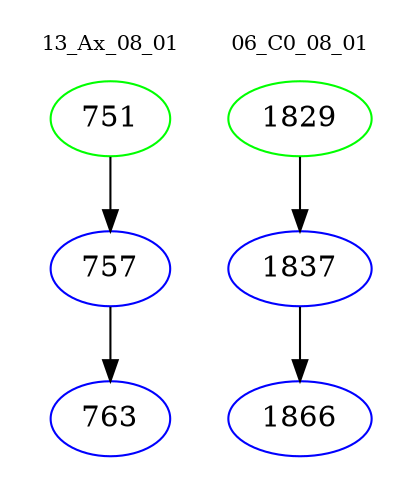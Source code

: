 digraph{
subgraph cluster_0 {
color = white
label = "13_Ax_08_01";
fontsize=10;
T0_751 [label="751", color="green"]
T0_751 -> T0_757 [color="black"]
T0_757 [label="757", color="blue"]
T0_757 -> T0_763 [color="black"]
T0_763 [label="763", color="blue"]
}
subgraph cluster_1 {
color = white
label = "06_C0_08_01";
fontsize=10;
T1_1829 [label="1829", color="green"]
T1_1829 -> T1_1837 [color="black"]
T1_1837 [label="1837", color="blue"]
T1_1837 -> T1_1866 [color="black"]
T1_1866 [label="1866", color="blue"]
}
}
